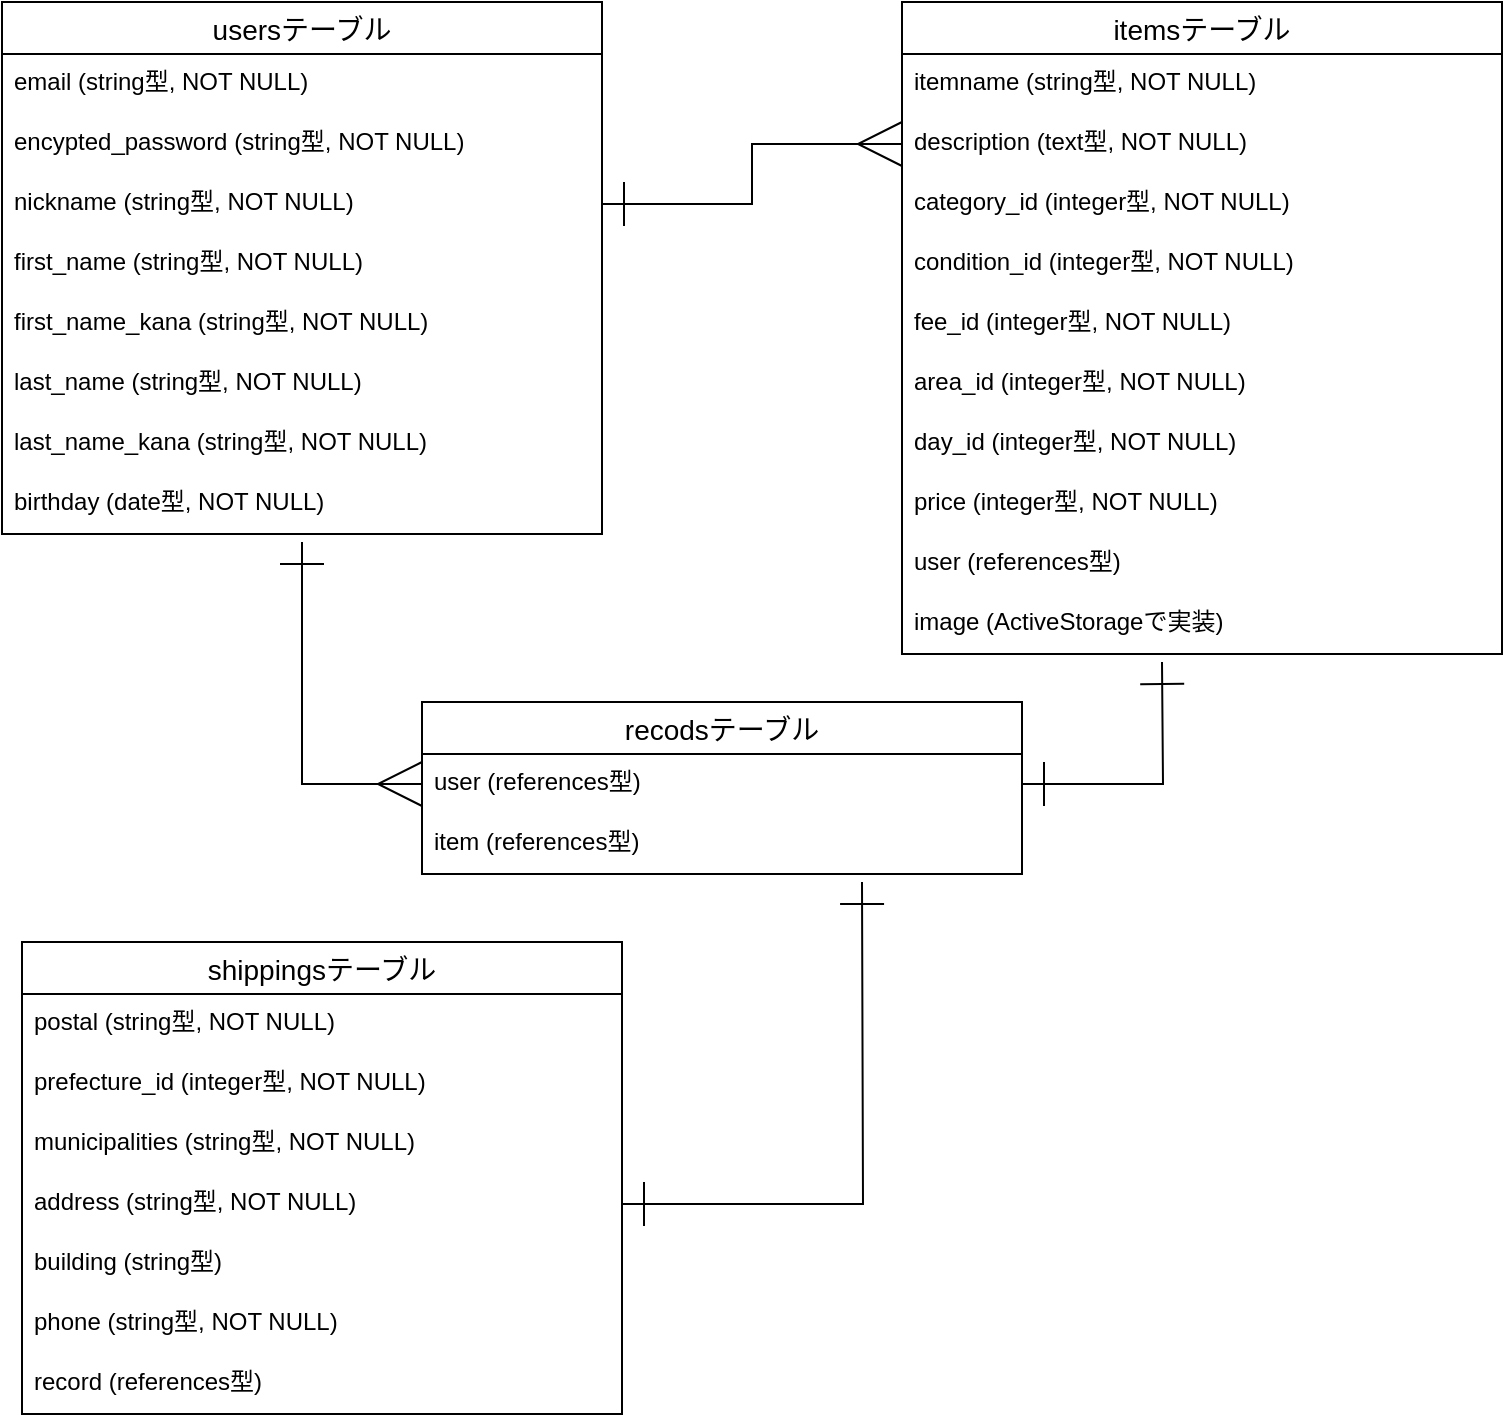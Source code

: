 <mxfile version="13.10.0" type="embed" pages="4">
    <diagram id="Hb_4WMIjJQylPC8RAgKZ" name="ページ1">
        <mxGraphModel dx="780" dy="713" grid="1" gridSize="10" guides="1" tooltips="1" connect="1" arrows="1" fold="1" page="1" pageScale="1" pageWidth="827" pageHeight="1169" math="0" shadow="0">
            <root>
                <mxCell id="0"/>
                <mxCell id="1" parent="0"/>
                <object label="usersテーブル" placeholders="1" id="fzOdPWKKcA8GDt5_T5zp-62">
                    <mxCell style="swimlane;fontStyle=0;childLayout=stackLayout;horizontal=1;startSize=26;horizontalStack=0;resizeParent=1;resizeParentMax=0;resizeLast=0;collapsible=1;marginBottom=0;align=center;fontSize=14;" parent="1" vertex="1">
                        <mxGeometry width="300" height="266" as="geometry"/>
                    </mxCell>
                </object>
                <mxCell id="fzOdPWKKcA8GDt5_T5zp-63" value="email (string型, NOT NULL)" style="text;strokeColor=none;fillColor=none;spacingLeft=4;spacingRight=4;overflow=hidden;rotatable=0;points=[[0,0.5],[1,0.5]];portConstraint=eastwest;fontSize=12;" parent="fzOdPWKKcA8GDt5_T5zp-62" vertex="1">
                    <mxGeometry y="26" width="300" height="30" as="geometry"/>
                </mxCell>
                <mxCell id="fzOdPWKKcA8GDt5_T5zp-68" value="encypted_password (string型, NOT NULL)" style="text;strokeColor=none;fillColor=none;spacingLeft=4;spacingRight=4;overflow=hidden;rotatable=0;points=[[0,0.5],[1,0.5]];portConstraint=eastwest;fontSize=12;" parent="fzOdPWKKcA8GDt5_T5zp-62" vertex="1">
                    <mxGeometry y="56" width="300" height="30" as="geometry"/>
                </mxCell>
                <mxCell id="fzOdPWKKcA8GDt5_T5zp-69" value="nickname (string型, NOT NULL)" style="text;strokeColor=none;fillColor=none;spacingLeft=4;spacingRight=4;overflow=hidden;rotatable=0;points=[[0,0.5],[1,0.5]];portConstraint=eastwest;fontSize=12;" parent="fzOdPWKKcA8GDt5_T5zp-62" vertex="1">
                    <mxGeometry y="86" width="300" height="30" as="geometry"/>
                </mxCell>
                <mxCell id="fzOdPWKKcA8GDt5_T5zp-70" value="first_name (string型, NOT NULL)" style="text;strokeColor=none;fillColor=none;spacingLeft=4;spacingRight=4;overflow=hidden;rotatable=0;points=[[0,0.5],[1,0.5]];portConstraint=eastwest;fontSize=12;" parent="fzOdPWKKcA8GDt5_T5zp-62" vertex="1">
                    <mxGeometry y="116" width="300" height="30" as="geometry"/>
                </mxCell>
                <mxCell id="2" value="first_name_kana (string型, NOT NULL)" style="text;strokeColor=none;fillColor=none;spacingLeft=4;spacingRight=4;overflow=hidden;rotatable=0;points=[[0,0.5],[1,0.5]];portConstraint=eastwest;fontSize=12;" parent="fzOdPWKKcA8GDt5_T5zp-62" vertex="1">
                    <mxGeometry y="146" width="300" height="30" as="geometry"/>
                </mxCell>
                <mxCell id="fzOdPWKKcA8GDt5_T5zp-71" value="last_name (string型, NOT NULL)" style="text;strokeColor=none;fillColor=none;spacingLeft=4;spacingRight=4;overflow=hidden;rotatable=0;points=[[0,0.5],[1,0.5]];portConstraint=eastwest;fontSize=12;" parent="fzOdPWKKcA8GDt5_T5zp-62" vertex="1">
                    <mxGeometry y="176" width="300" height="30" as="geometry"/>
                </mxCell>
                <mxCell id="3" value="last_name_kana (string型, NOT NULL)" style="text;strokeColor=none;fillColor=none;spacingLeft=4;spacingRight=4;overflow=hidden;rotatable=0;points=[[0,0.5],[1,0.5]];portConstraint=eastwest;fontSize=12;" parent="fzOdPWKKcA8GDt5_T5zp-62" vertex="1">
                    <mxGeometry y="206" width="300" height="30" as="geometry"/>
                </mxCell>
                <mxCell id="fzOdPWKKcA8GDt5_T5zp-72" value="birthday (date型, NOT NULL)" style="text;strokeColor=none;fillColor=none;spacingLeft=4;spacingRight=4;overflow=hidden;rotatable=0;points=[[0,0.5],[1,0.5]];portConstraint=eastwest;fontSize=12;" parent="fzOdPWKKcA8GDt5_T5zp-62" vertex="1">
                    <mxGeometry y="236" width="300" height="30" as="geometry"/>
                </mxCell>
                <object label="itemsテーブル" placeholders="1" id="fzOdPWKKcA8GDt5_T5zp-73">
                    <mxCell style="swimlane;fontStyle=0;childLayout=stackLayout;horizontal=1;startSize=26;horizontalStack=0;resizeParent=1;resizeParentMax=0;resizeLast=0;collapsible=1;marginBottom=0;align=center;fontSize=14;" parent="1" vertex="1">
                        <mxGeometry x="450" width="300" height="326" as="geometry"/>
                    </mxCell>
                </object>
                <mxCell id="fzOdPWKKcA8GDt5_T5zp-74" value="itemname (string型, NOT NULL)" style="text;strokeColor=none;fillColor=none;spacingLeft=4;spacingRight=4;overflow=hidden;rotatable=0;points=[[0,0.5],[1,0.5]];portConstraint=eastwest;fontSize=12;" parent="fzOdPWKKcA8GDt5_T5zp-73" vertex="1">
                    <mxGeometry y="26" width="300" height="30" as="geometry"/>
                </mxCell>
                <mxCell id="fzOdPWKKcA8GDt5_T5zp-76" value="description (text型, NOT NULL)" style="text;strokeColor=none;fillColor=none;spacingLeft=4;spacingRight=4;overflow=hidden;rotatable=0;points=[[0,0.5],[1,0.5]];portConstraint=eastwest;fontSize=12;" parent="fzOdPWKKcA8GDt5_T5zp-73" vertex="1">
                    <mxGeometry y="56" width="300" height="30" as="geometry"/>
                </mxCell>
                <mxCell id="fzOdPWKKcA8GDt5_T5zp-75" value="category_id (integer型, NOT NULL)" style="text;strokeColor=none;fillColor=none;spacingLeft=4;spacingRight=4;overflow=hidden;rotatable=0;points=[[0,0.5],[1,0.5]];portConstraint=eastwest;fontSize=12;" parent="fzOdPWKKcA8GDt5_T5zp-73" vertex="1">
                    <mxGeometry y="86" width="300" height="30" as="geometry"/>
                </mxCell>
                <mxCell id="fzOdPWKKcA8GDt5_T5zp-77" value="condition_id (integer型, NOT NULL)" style="text;strokeColor=none;fillColor=none;spacingLeft=4;spacingRight=4;overflow=hidden;rotatable=0;points=[[0,0.5],[1,0.5]];portConstraint=eastwest;fontSize=12;" parent="fzOdPWKKcA8GDt5_T5zp-73" vertex="1">
                    <mxGeometry y="116" width="300" height="30" as="geometry"/>
                </mxCell>
                <mxCell id="fzOdPWKKcA8GDt5_T5zp-79" value="fee_id (integer型, NOT NULL)" style="text;strokeColor=none;fillColor=none;spacingLeft=4;spacingRight=4;overflow=hidden;rotatable=0;points=[[0,0.5],[1,0.5]];portConstraint=eastwest;fontSize=12;" parent="fzOdPWKKcA8GDt5_T5zp-73" vertex="1">
                    <mxGeometry y="146" width="300" height="30" as="geometry"/>
                </mxCell>
                <mxCell id="fzOdPWKKcA8GDt5_T5zp-81" style="edgeStyle=none;rounded=0;orthogonalLoop=1;jettySize=auto;html=1;exitX=0;exitY=0.5;exitDx=0;exitDy=0;" parent="fzOdPWKKcA8GDt5_T5zp-73" source="fzOdPWKKcA8GDt5_T5zp-79" target="fzOdPWKKcA8GDt5_T5zp-79" edge="1">
                    <mxGeometry relative="1" as="geometry"/>
                </mxCell>
                <mxCell id="fzOdPWKKcA8GDt5_T5zp-82" value="area_id (integer型, NOT NULL)" style="text;strokeColor=none;fillColor=none;spacingLeft=4;spacingRight=4;overflow=hidden;rotatable=0;points=[[0,0.5],[1,0.5]];portConstraint=eastwest;fontSize=12;" parent="fzOdPWKKcA8GDt5_T5zp-73" vertex="1">
                    <mxGeometry y="176" width="300" height="30" as="geometry"/>
                </mxCell>
                <mxCell id="fzOdPWKKcA8GDt5_T5zp-83" value="day_id (integer型, NOT NULL)" style="text;strokeColor=none;fillColor=none;spacingLeft=4;spacingRight=4;overflow=hidden;rotatable=0;points=[[0,0.5],[1,0.5]];portConstraint=eastwest;fontSize=12;" parent="fzOdPWKKcA8GDt5_T5zp-73" vertex="1">
                    <mxGeometry y="206" width="300" height="30" as="geometry"/>
                </mxCell>
                <mxCell id="fzOdPWKKcA8GDt5_T5zp-78" value="price (integer型, NOT NULL)" style="text;strokeColor=none;fillColor=none;spacingLeft=4;spacingRight=4;overflow=hidden;rotatable=0;points=[[0,0.5],[1,0.5]];portConstraint=eastwest;fontSize=12;" parent="fzOdPWKKcA8GDt5_T5zp-73" vertex="1">
                    <mxGeometry y="236" width="300" height="30" as="geometry"/>
                </mxCell>
                <mxCell id="fzOdPWKKcA8GDt5_T5zp-85" value="user (references型)" style="text;strokeColor=none;fillColor=none;spacingLeft=4;spacingRight=4;overflow=hidden;rotatable=0;points=[[0,0.5],[1,0.5]];portConstraint=eastwest;fontSize=12;" parent="fzOdPWKKcA8GDt5_T5zp-73" vertex="1">
                    <mxGeometry y="266" width="300" height="30" as="geometry"/>
                </mxCell>
                <mxCell id="fzOdPWKKcA8GDt5_T5zp-84" value="image (ActiveStorageで実装)" style="text;strokeColor=none;fillColor=none;spacingLeft=4;spacingRight=4;overflow=hidden;rotatable=0;points=[[0,0.5],[1,0.5]];portConstraint=eastwest;fontSize=12;" parent="fzOdPWKKcA8GDt5_T5zp-73" vertex="1">
                    <mxGeometry y="296" width="300" height="30" as="geometry"/>
                </mxCell>
                <mxCell id="fzOdPWKKcA8GDt5_T5zp-127" style="edgeStyle=orthogonalEdgeStyle;rounded=0;orthogonalLoop=1;jettySize=auto;html=1;startArrow=ERmany;startFill=0;startSize=20;endArrow=ERone;endFill=0;endSize=20;strokeWidth=1;exitX=0;exitY=0.5;exitDx=0;exitDy=0;" parent="1" source="10" edge="1">
                    <mxGeometry relative="1" as="geometry">
                        <mxPoint x="150" y="270" as="targetPoint"/>
                        <mxPoint x="150" y="370" as="sourcePoint"/>
                        <Array as="points">
                            <mxPoint x="150" y="391"/>
                        </Array>
                    </mxGeometry>
                </mxCell>
                <object label="shippingsテーブル" placeholders="1" id="fzOdPWKKcA8GDt5_T5zp-86">
                    <mxCell style="swimlane;fontStyle=0;childLayout=stackLayout;horizontal=1;startSize=26;horizontalStack=0;resizeParent=1;resizeParentMax=0;resizeLast=0;collapsible=1;marginBottom=0;align=center;fontSize=14;" parent="1" vertex="1">
                        <mxGeometry x="10" y="470" width="300" height="236" as="geometry">
                            <mxRectangle y="360" width="150" height="26" as="alternateBounds"/>
                        </mxGeometry>
                    </mxCell>
                </object>
                <mxCell id="fzOdPWKKcA8GDt5_T5zp-87" value="postal (string型, NOT NULL)" style="text;strokeColor=none;fillColor=none;spacingLeft=4;spacingRight=4;overflow=hidden;rotatable=0;points=[[0,0.5],[1,0.5]];portConstraint=eastwest;fontSize=12;" parent="fzOdPWKKcA8GDt5_T5zp-86" vertex="1">
                    <mxGeometry y="26" width="300" height="30" as="geometry"/>
                </mxCell>
                <mxCell id="fzOdPWKKcA8GDt5_T5zp-88" value="prefecture_id (integer型, NOT NULL)" style="text;strokeColor=none;fillColor=none;spacingLeft=4;spacingRight=4;overflow=hidden;rotatable=0;points=[[0,0.5],[1,0.5]];portConstraint=eastwest;fontSize=12;" parent="fzOdPWKKcA8GDt5_T5zp-86" vertex="1">
                    <mxGeometry y="56" width="300" height="30" as="geometry"/>
                </mxCell>
                <mxCell id="fzOdPWKKcA8GDt5_T5zp-89" value="municipalities (string型, NOT NULL)" style="text;strokeColor=none;fillColor=none;spacingLeft=4;spacingRight=4;overflow=hidden;rotatable=0;points=[[0,0.5],[1,0.5]];portConstraint=eastwest;fontSize=12;" parent="fzOdPWKKcA8GDt5_T5zp-86" vertex="1">
                    <mxGeometry y="86" width="300" height="30" as="geometry"/>
                </mxCell>
                <mxCell id="fzOdPWKKcA8GDt5_T5zp-90" value="address (string型, NOT NULL)" style="text;strokeColor=none;fillColor=none;spacingLeft=4;spacingRight=4;overflow=hidden;rotatable=0;points=[[0,0.5],[1,0.5]];portConstraint=eastwest;fontSize=12;" parent="fzOdPWKKcA8GDt5_T5zp-86" vertex="1">
                    <mxGeometry y="116" width="300" height="30" as="geometry"/>
                </mxCell>
                <mxCell id="17" value="building (string型)" style="text;strokeColor=none;fillColor=none;spacingLeft=4;spacingRight=4;overflow=hidden;rotatable=0;points=[[0,0.5],[1,0.5]];portConstraint=eastwest;fontSize=12;" vertex="1" parent="fzOdPWKKcA8GDt5_T5zp-86">
                    <mxGeometry y="146" width="300" height="30" as="geometry"/>
                </mxCell>
                <mxCell id="fzOdPWKKcA8GDt5_T5zp-91" value="phone (string型, NOT NULL)" style="text;strokeColor=none;fillColor=none;spacingLeft=4;spacingRight=4;overflow=hidden;rotatable=0;points=[[0,0.5],[1,0.5]];portConstraint=eastwest;fontSize=12;" parent="fzOdPWKKcA8GDt5_T5zp-86" vertex="1">
                    <mxGeometry y="176" width="300" height="30" as="geometry"/>
                </mxCell>
                <mxCell id="fzOdPWKKcA8GDt5_T5zp-125" style="edgeStyle=orthogonalEdgeStyle;rounded=0;orthogonalLoop=1;jettySize=auto;html=1;exitX=1;exitY=0.5;exitDx=0;exitDy=0;startArrow=ERone;startFill=0;startSize=20;endArrow=ERoneToMany;endFill=0;endSize=20;strokeWidth=1;" parent="fzOdPWKKcA8GDt5_T5zp-86" source="fzOdPWKKcA8GDt5_T5zp-89" target="fzOdPWKKcA8GDt5_T5zp-89" edge="1">
                    <mxGeometry relative="1" as="geometry"/>
                </mxCell>
                <mxCell id="fzOdPWKKcA8GDt5_T5zp-116" style="edgeStyle=orthogonalEdgeStyle;rounded=0;orthogonalLoop=1;jettySize=auto;html=1;exitX=1;exitY=0.5;exitDx=0;exitDy=0;" parent="fzOdPWKKcA8GDt5_T5zp-86" source="fzOdPWKKcA8GDt5_T5zp-89" target="fzOdPWKKcA8GDt5_T5zp-89" edge="1">
                    <mxGeometry relative="1" as="geometry"/>
                </mxCell>
                <mxCell id="18" value="record (references型)" style="text;strokeColor=none;fillColor=none;spacingLeft=4;spacingRight=4;overflow=hidden;rotatable=0;points=[[0,0.5],[1,0.5]];portConstraint=eastwest;fontSize=12;" vertex="1" parent="fzOdPWKKcA8GDt5_T5zp-86">
                    <mxGeometry y="206" width="300" height="30" as="geometry"/>
                </mxCell>
                <mxCell id="fzOdPWKKcA8GDt5_T5zp-123" style="edgeStyle=orthogonalEdgeStyle;rounded=0;orthogonalLoop=1;jettySize=auto;html=1;exitX=1;exitY=0.5;exitDx=0;exitDy=0;entryX=0;entryY=0.5;entryDx=0;entryDy=0;startArrow=ERone;startFill=0;startSize=20;endArrow=ERmany;endFill=0;endSize=20;strokeWidth=1;" parent="1" source="fzOdPWKKcA8GDt5_T5zp-69" target="fzOdPWKKcA8GDt5_T5zp-76" edge="1">
                    <mxGeometry relative="1" as="geometry"/>
                </mxCell>
                <object label="recodsテーブル" placeholders="1" id="4">
                    <mxCell style="swimlane;fontStyle=0;childLayout=stackLayout;horizontal=1;startSize=26;horizontalStack=0;resizeParent=1;resizeParentMax=0;resizeLast=0;collapsible=1;marginBottom=0;align=center;fontSize=14;" parent="1" vertex="1">
                        <mxGeometry x="210" y="350" width="300" height="86" as="geometry">
                            <mxRectangle y="360" width="150" height="26" as="alternateBounds"/>
                        </mxGeometry>
                    </mxCell>
                </object>
                <mxCell id="10" value="user (references型)" style="text;strokeColor=none;fillColor=none;spacingLeft=4;spacingRight=4;overflow=hidden;rotatable=0;points=[[0,0.5],[1,0.5]];portConstraint=eastwest;fontSize=12;" parent="4" vertex="1">
                    <mxGeometry y="26" width="300" height="30" as="geometry"/>
                </mxCell>
                <mxCell id="11" style="edgeStyle=orthogonalEdgeStyle;rounded=0;orthogonalLoop=1;jettySize=auto;html=1;exitX=1;exitY=0.5;exitDx=0;exitDy=0;startArrow=ERone;startFill=0;startSize=20;endArrow=ERoneToMany;endFill=0;endSize=20;strokeWidth=1;" parent="4" edge="1">
                    <mxGeometry relative="1" as="geometry">
                        <mxPoint x="300" y="41" as="sourcePoint"/>
                        <mxPoint x="300" y="41" as="targetPoint"/>
                    </mxGeometry>
                </mxCell>
                <mxCell id="12" style="edgeStyle=orthogonalEdgeStyle;rounded=0;orthogonalLoop=1;jettySize=auto;html=1;exitX=1;exitY=0.5;exitDx=0;exitDy=0;" parent="4" edge="1">
                    <mxGeometry relative="1" as="geometry">
                        <mxPoint x="300" y="41" as="sourcePoint"/>
                        <mxPoint x="300" y="41" as="targetPoint"/>
                    </mxGeometry>
                </mxCell>
                <mxCell id="13" value="item (references型)" style="text;strokeColor=none;fillColor=none;spacingLeft=4;spacingRight=4;overflow=hidden;rotatable=0;points=[[0,0.5],[1,0.5]];portConstraint=eastwest;fontSize=12;" parent="4" vertex="1">
                    <mxGeometry y="56" width="300" height="30" as="geometry"/>
                </mxCell>
                <mxCell id="14" style="edgeStyle=orthogonalEdgeStyle;rounded=0;orthogonalLoop=1;jettySize=auto;html=1;exitX=1;exitY=0.5;exitDx=0;exitDy=0;endArrow=ERone;endFill=0;jumpSize=6;startSize=20;endSize=20;startArrow=ERone;startFill=0;" parent="1" source="fzOdPWKKcA8GDt5_T5zp-90" edge="1">
                    <mxGeometry relative="1" as="geometry">
                        <mxPoint x="430" y="440" as="targetPoint"/>
                    </mxGeometry>
                </mxCell>
                <mxCell id="16" style="edgeStyle=orthogonalEdgeStyle;rounded=0;jumpSize=6;orthogonalLoop=1;jettySize=auto;html=1;exitX=1;exitY=0.5;exitDx=0;exitDy=0;startArrow=ERone;startFill=0;startSize=20;endArrow=ERone;endFill=0;endSize=20;" parent="1" source="10" edge="1">
                    <mxGeometry relative="1" as="geometry">
                        <mxPoint x="580" y="330" as="targetPoint"/>
                    </mxGeometry>
                </mxCell>
            </root>
        </mxGraphModel>
    </diagram>
    <diagram id="Zi5-_4Lhi4l5NWVDMdh0" name="ページ2">
        &#xa;        &#xa;&#xa;
        <mxGraphModel dx="44" dy="569" grid="1" gridSize="10" guides="1" tooltips="1" connect="1" arrows="1" fold="1" page="1" pageScale="1" pageWidth="827" pageHeight="1169" math="0" shadow="0">
            &#xa;            &#xa;&#xa;
            <root>
                &#xa;                &#xa;&#xa;
                <mxCell id="6eklf326OK8vymz3tCnD-0"/>
                &#xa;                &#xa;&#xa;
                <mxCell id="6eklf326OK8vymz3tCnD-1" parent="6eklf326OK8vymz3tCnD-0"/>
                &#xa;                &#xa;&#xa;
            </root>
            &#xa;            &#xa;&#xa;
        </mxGraphModel>
        &#xa;        &#xa;&#xa;
    </diagram>
    <diagram id="d1asAG5BwRQU6bYJ-sj0" name="ページ3">
        &#xa;        &#xa;&#xa;
        <mxGraphModel dx="44" dy="569" grid="1" gridSize="10" guides="1" tooltips="1" connect="1" arrows="1" fold="1" page="1" pageScale="1" pageWidth="827" pageHeight="1169" math="0" shadow="0">
            &#xa;            &#xa;&#xa;
            <root>
                &#xa;                &#xa;&#xa;
                <mxCell id="0ESRGBbOXtZ-YjkmcGE5-0"/>
                &#xa;                &#xa;&#xa;
                <mxCell id="0ESRGBbOXtZ-YjkmcGE5-1" parent="0ESRGBbOXtZ-YjkmcGE5-0"/>
                &#xa;                &#xa;&#xa;
            </root>
            &#xa;            &#xa;&#xa;
        </mxGraphModel>
        &#xa;        &#xa;&#xa;
    </diagram>
    <diagram id="zhkJYlFbYoBFdExFYMCA" name="ページ4">
        &#xa;        &#xa;&#xa;
        <mxGraphModel dx="780" dy="713" grid="1" gridSize="10" guides="1" tooltips="1" connect="1" arrows="1" fold="1" page="1" pageScale="1" pageWidth="827" pageHeight="1169" math="0" shadow="0">
            &#xa;            &#xa;&#xa;
            <root>
                &#xa;                &#xa;&#xa;
                <mxCell id="m-usZqDSka2PJcU38UqK-0"/>
                &#xa;                &#xa;&#xa;
                <mxCell id="m-usZqDSka2PJcU38UqK-1" parent="m-usZqDSka2PJcU38UqK-0"/>
                &#xa;                &#xa;&#xa;
            </root>
            &#xa;            &#xa;&#xa;
        </mxGraphModel>
        &#xa;        &#xa;&#xa;
    </diagram>
</mxfile>